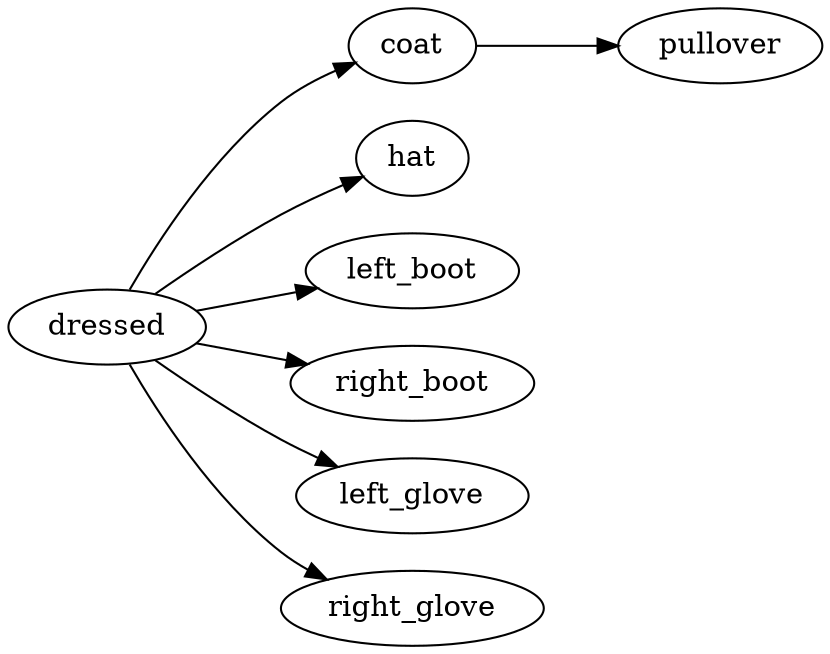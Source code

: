 digraph {
  rankdir=LR;
  
  dressed -> coat;
  dressed -> hat;
  dressed -> left_boot;
  dressed -> right_boot;
  dressed -> left_glove;
  dressed -> right_glove;

  coat -> pullover;
}
